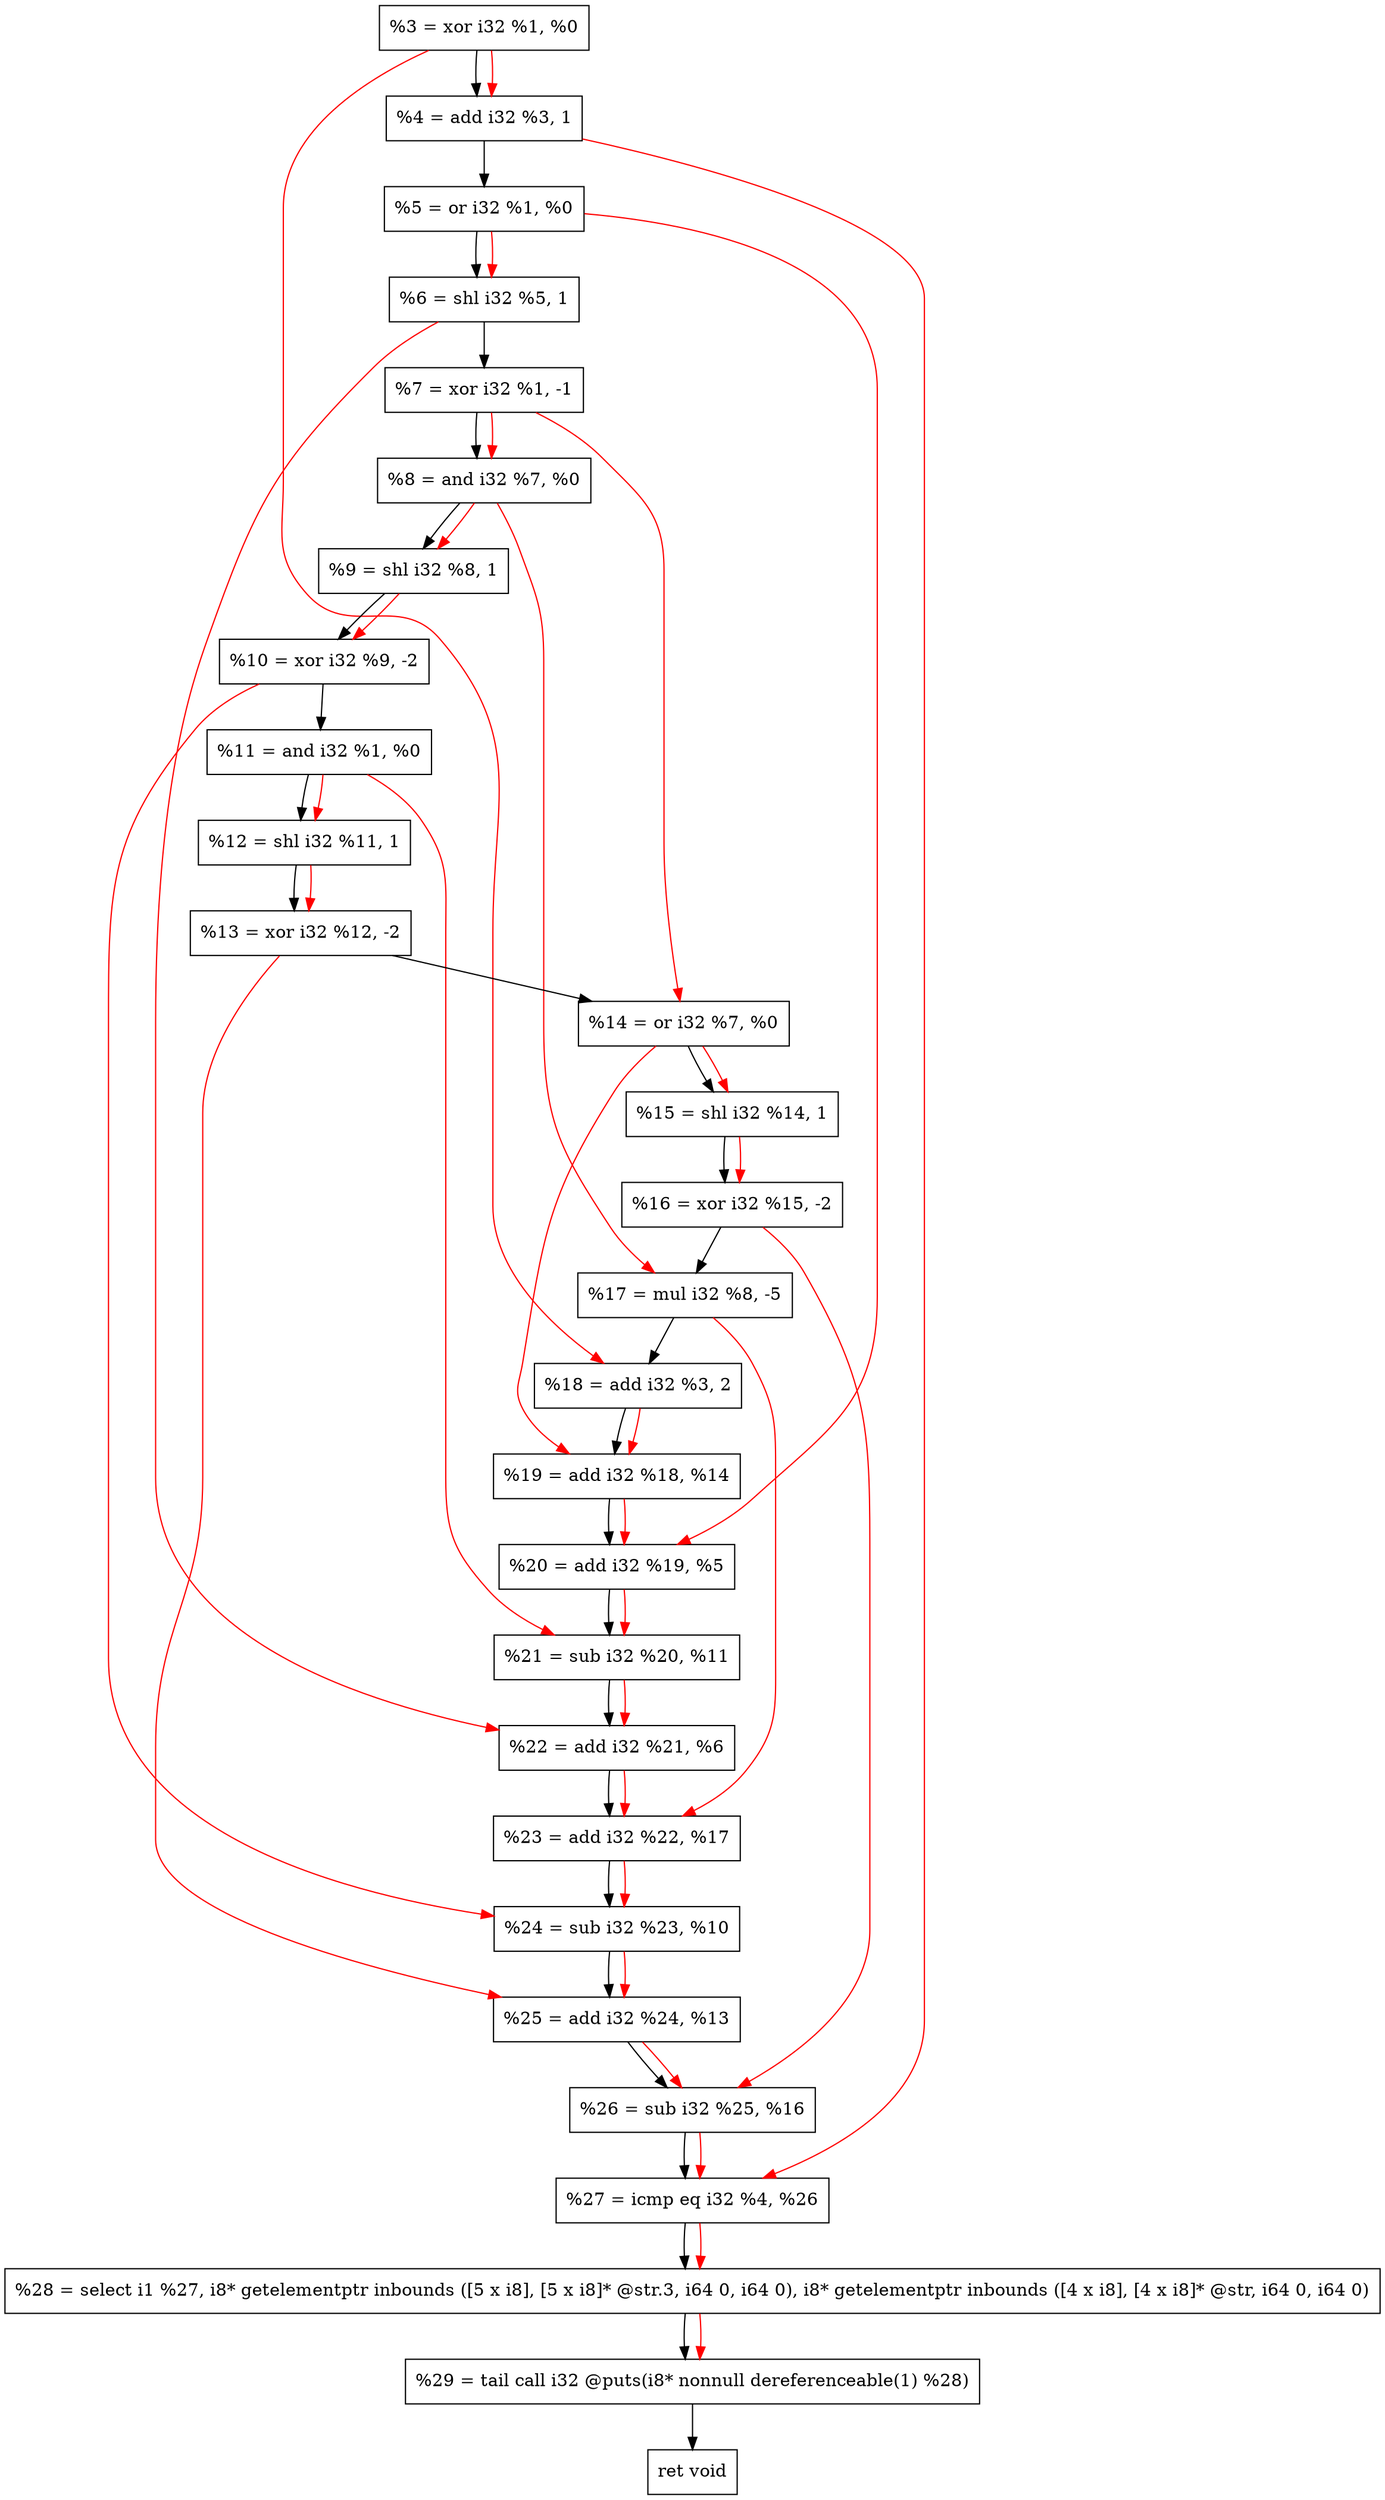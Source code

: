digraph "DFG for'crackme' function" {
	Node0x1153570[shape=record, label="  %3 = xor i32 %1, %0"];
	Node0x1153c20[shape=record, label="  %4 = add i32 %3, 1"];
	Node0x1153ce0[shape=record, label="  %5 = or i32 %1, %0"];
	Node0x1153d50[shape=record, label="  %6 = shl i32 %5, 1"];
	Node0x1153dc0[shape=record, label="  %7 = xor i32 %1, -1"];
	Node0x1153e30[shape=record, label="  %8 = and i32 %7, %0"];
	Node0x1153ea0[shape=record, label="  %9 = shl i32 %8, 1"];
	Node0x1153f40[shape=record, label="  %10 = xor i32 %9, -2"];
	Node0x1153fb0[shape=record, label="  %11 = and i32 %1, %0"];
	Node0x1154020[shape=record, label="  %12 = shl i32 %11, 1"];
	Node0x1154090[shape=record, label="  %13 = xor i32 %12, -2"];
	Node0x1154100[shape=record, label="  %14 = or i32 %7, %0"];
	Node0x1154170[shape=record, label="  %15 = shl i32 %14, 1"];
	Node0x11541e0[shape=record, label="  %16 = xor i32 %15, -2"];
	Node0x1154280[shape=record, label="  %17 = mul i32 %8, -5"];
	Node0x1154320[shape=record, label="  %18 = add i32 %3, 2"];
	Node0x1154390[shape=record, label="  %19 = add i32 %18, %14"];
	Node0x1154400[shape=record, label="  %20 = add i32 %19, %5"];
	Node0x1154470[shape=record, label="  %21 = sub i32 %20, %11"];
	Node0x11544e0[shape=record, label="  %22 = add i32 %21, %6"];
	Node0x1154550[shape=record, label="  %23 = add i32 %22, %17"];
	Node0x11545c0[shape=record, label="  %24 = sub i32 %23, %10"];
	Node0x1154630[shape=record, label="  %25 = add i32 %24, %13"];
	Node0x11546a0[shape=record, label="  %26 = sub i32 %25, %16"];
	Node0x1154710[shape=record, label="  %27 = icmp eq i32 %4, %26"];
	Node0x10f4268[shape=record, label="  %28 = select i1 %27, i8* getelementptr inbounds ([5 x i8], [5 x i8]* @str.3, i64 0, i64 0), i8* getelementptr inbounds ([4 x i8], [4 x i8]* @str, i64 0, i64 0)"];
	Node0x1154bb0[shape=record, label="  %29 = tail call i32 @puts(i8* nonnull dereferenceable(1) %28)"];
	Node0x1154c00[shape=record, label="  ret void"];
	Node0x1153570 -> Node0x1153c20;
	Node0x1153c20 -> Node0x1153ce0;
	Node0x1153ce0 -> Node0x1153d50;
	Node0x1153d50 -> Node0x1153dc0;
	Node0x1153dc0 -> Node0x1153e30;
	Node0x1153e30 -> Node0x1153ea0;
	Node0x1153ea0 -> Node0x1153f40;
	Node0x1153f40 -> Node0x1153fb0;
	Node0x1153fb0 -> Node0x1154020;
	Node0x1154020 -> Node0x1154090;
	Node0x1154090 -> Node0x1154100;
	Node0x1154100 -> Node0x1154170;
	Node0x1154170 -> Node0x11541e0;
	Node0x11541e0 -> Node0x1154280;
	Node0x1154280 -> Node0x1154320;
	Node0x1154320 -> Node0x1154390;
	Node0x1154390 -> Node0x1154400;
	Node0x1154400 -> Node0x1154470;
	Node0x1154470 -> Node0x11544e0;
	Node0x11544e0 -> Node0x1154550;
	Node0x1154550 -> Node0x11545c0;
	Node0x11545c0 -> Node0x1154630;
	Node0x1154630 -> Node0x11546a0;
	Node0x11546a0 -> Node0x1154710;
	Node0x1154710 -> Node0x10f4268;
	Node0x10f4268 -> Node0x1154bb0;
	Node0x1154bb0 -> Node0x1154c00;
edge [color=red]
	Node0x1153570 -> Node0x1153c20;
	Node0x1153ce0 -> Node0x1153d50;
	Node0x1153dc0 -> Node0x1153e30;
	Node0x1153e30 -> Node0x1153ea0;
	Node0x1153ea0 -> Node0x1153f40;
	Node0x1153fb0 -> Node0x1154020;
	Node0x1154020 -> Node0x1154090;
	Node0x1153dc0 -> Node0x1154100;
	Node0x1154100 -> Node0x1154170;
	Node0x1154170 -> Node0x11541e0;
	Node0x1153e30 -> Node0x1154280;
	Node0x1153570 -> Node0x1154320;
	Node0x1154320 -> Node0x1154390;
	Node0x1154100 -> Node0x1154390;
	Node0x1154390 -> Node0x1154400;
	Node0x1153ce0 -> Node0x1154400;
	Node0x1154400 -> Node0x1154470;
	Node0x1153fb0 -> Node0x1154470;
	Node0x1154470 -> Node0x11544e0;
	Node0x1153d50 -> Node0x11544e0;
	Node0x11544e0 -> Node0x1154550;
	Node0x1154280 -> Node0x1154550;
	Node0x1154550 -> Node0x11545c0;
	Node0x1153f40 -> Node0x11545c0;
	Node0x11545c0 -> Node0x1154630;
	Node0x1154090 -> Node0x1154630;
	Node0x1154630 -> Node0x11546a0;
	Node0x11541e0 -> Node0x11546a0;
	Node0x1153c20 -> Node0x1154710;
	Node0x11546a0 -> Node0x1154710;
	Node0x1154710 -> Node0x10f4268;
	Node0x10f4268 -> Node0x1154bb0;
}
